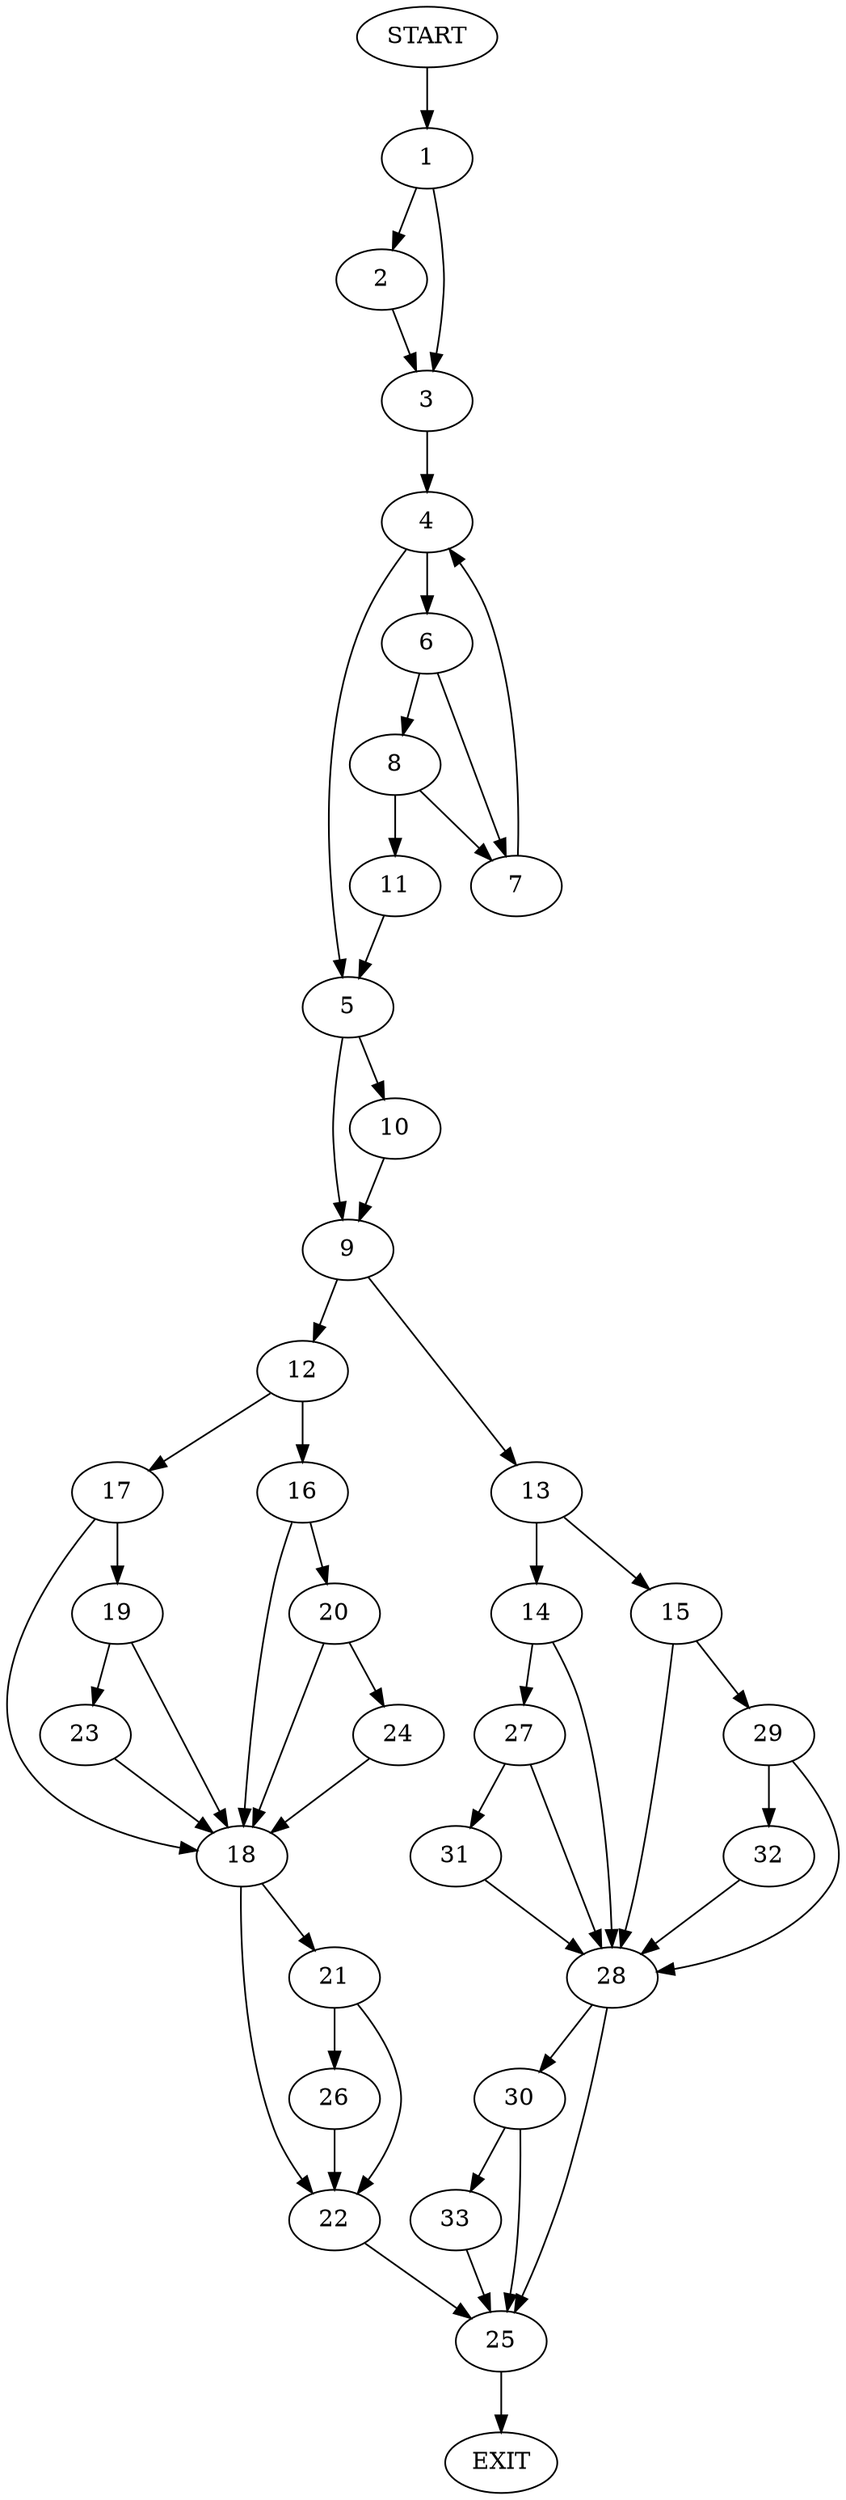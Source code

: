 digraph {
0 [label="START"]
34 [label="EXIT"]
0 -> 1
1 -> 2
1 -> 3
3 -> 4
2 -> 3
4 -> 5
4 -> 6
6 -> 7
6 -> 8
5 -> 9
5 -> 10
7 -> 4
8 -> 7
8 -> 11
11 -> 5
10 -> 9
9 -> 12
9 -> 13
13 -> 14
13 -> 15
12 -> 16
12 -> 17
17 -> 18
17 -> 19
16 -> 18
16 -> 20
18 -> 21
18 -> 22
19 -> 23
19 -> 18
23 -> 18
20 -> 24
20 -> 18
24 -> 18
22 -> 25
21 -> 26
21 -> 22
26 -> 22
25 -> 34
14 -> 27
14 -> 28
15 -> 29
15 -> 28
28 -> 30
28 -> 25
27 -> 31
27 -> 28
31 -> 28
29 -> 32
29 -> 28
32 -> 28
30 -> 33
30 -> 25
33 -> 25
}
